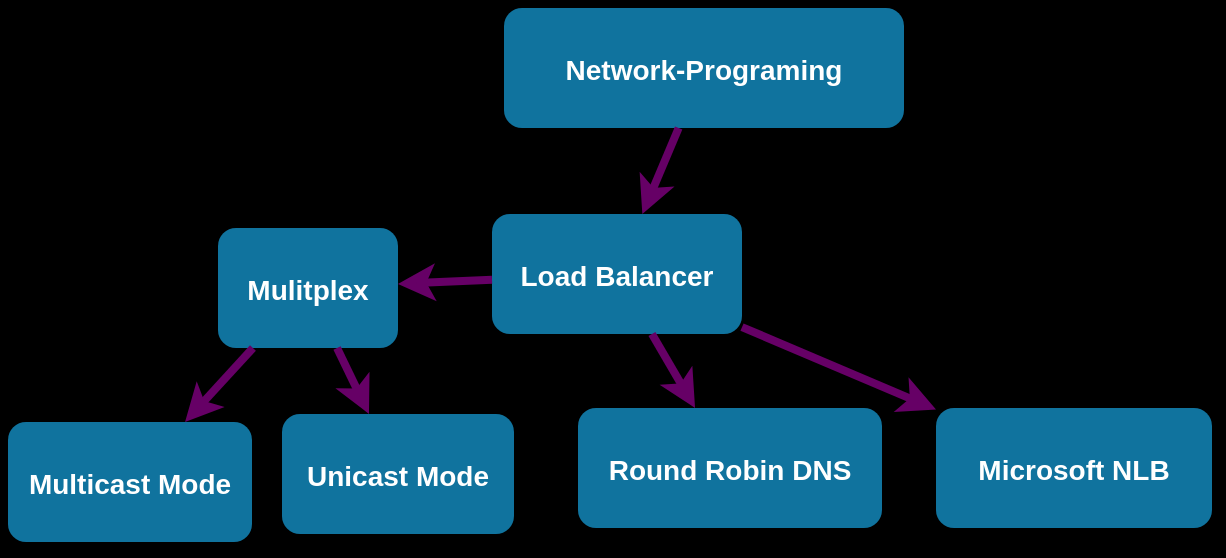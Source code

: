 <mxfile version="13.6.5" type="github">
  <diagram name="Page-1" id="97916047-d0de-89f5-080d-49f4d83e522f">
    <mxGraphModel dx="769" dy="647" grid="0" gridSize="10" guides="1" tooltips="1" connect="1" arrows="1" fold="1" page="1" pageScale="1.5" pageWidth="1169" pageHeight="827" background="#000000" math="0" shadow="0">
      <root>
        <mxCell id="0" />
        <mxCell id="1" parent="0" />
        <mxCell id="2" value="Network-Programing" style="rounded=1;fillColor=#10739E;strokeColor=none;shadow=1;gradientColor=none;fontStyle=1;fontColor=#FFFFFF;fontSize=14;" parent="1" vertex="1">
          <mxGeometry x="740" y="500" width="200" height="60" as="geometry" />
        </mxCell>
        <mxCell id="3" value="Load Balancer" style="rounded=1;fillColor=#10739E;strokeColor=none;shadow=1;gradientColor=none;fontStyle=1;fontColor=#FFFFFF;fontSize=14;" parent="1" vertex="1">
          <mxGeometry x="734" y="603" width="125" height="60" as="geometry" />
        </mxCell>
        <mxCell id="7GsyTBJHXm9AGmfxwri3-55" value="Round Robin DNS" style="rounded=1;fillColor=#10739E;strokeColor=none;shadow=1;gradientColor=none;fontStyle=1;fontColor=#FFFFFF;fontSize=14;" vertex="1" parent="1">
          <mxGeometry x="777" y="700" width="152" height="60" as="geometry" />
        </mxCell>
        <mxCell id="7GsyTBJHXm9AGmfxwri3-57" value="Microsoft NLB" style="rounded=1;fillColor=#10739E;strokeColor=none;shadow=1;gradientColor=none;fontStyle=1;fontColor=#FFFFFF;fontSize=14;" vertex="1" parent="1">
          <mxGeometry x="956" y="700" width="138" height="60" as="geometry" />
        </mxCell>
        <mxCell id="7GsyTBJHXm9AGmfxwri3-59" value="" style="endArrow=classic;html=1;strokeColor=#660066;strokeWidth=4;" edge="1" parent="1" source="3" target="7GsyTBJHXm9AGmfxwri3-55">
          <mxGeometry width="50" height="50" relative="1" as="geometry">
            <mxPoint x="750" y="850" as="sourcePoint" />
            <mxPoint x="800" y="800" as="targetPoint" />
          </mxGeometry>
        </mxCell>
        <mxCell id="7GsyTBJHXm9AGmfxwri3-60" value="" style="endArrow=classic;html=1;strokeColor=#660066;rounded=0;strokeWidth=4;" edge="1" parent="1" source="3" target="7GsyTBJHXm9AGmfxwri3-57">
          <mxGeometry width="50" height="50" relative="1" as="geometry">
            <mxPoint x="820" y="870" as="sourcePoint" />
            <mxPoint x="870" y="820" as="targetPoint" />
          </mxGeometry>
        </mxCell>
        <mxCell id="7GsyTBJHXm9AGmfxwri3-61" value="" style="endArrow=classic;html=1;strokeWidth=4;strokeColor=#660066;" edge="1" parent="1" source="2" target="3">
          <mxGeometry width="50" height="50" relative="1" as="geometry">
            <mxPoint x="540" y="510" as="sourcePoint" />
            <mxPoint x="590" y="460" as="targetPoint" />
          </mxGeometry>
        </mxCell>
        <mxCell id="7GsyTBJHXm9AGmfxwri3-62" value="Mulitplex" style="rounded=1;fillColor=#10739E;strokeColor=none;shadow=1;gradientColor=none;fontStyle=1;fontColor=#FFFFFF;fontSize=14;" vertex="1" parent="1">
          <mxGeometry x="597" y="610" width="90" height="60" as="geometry" />
        </mxCell>
        <mxCell id="7GsyTBJHXm9AGmfxwri3-64" value="" style="endArrow=classic;html=1;strokeColor=#660066;strokeWidth=4;" edge="1" parent="1" source="3" target="7GsyTBJHXm9AGmfxwri3-62">
          <mxGeometry width="50" height="50" relative="1" as="geometry">
            <mxPoint x="555" y="476" as="sourcePoint" />
            <mxPoint x="507" y="516" as="targetPoint" />
          </mxGeometry>
        </mxCell>
        <mxCell id="7GsyTBJHXm9AGmfxwri3-65" value="Unicast Mode" style="rounded=1;fillColor=#10739E;strokeColor=none;shadow=1;gradientColor=none;fontStyle=1;fontColor=#FFFFFF;fontSize=14;" vertex="1" parent="1">
          <mxGeometry x="629" y="703" width="116" height="60" as="geometry" />
        </mxCell>
        <mxCell id="7GsyTBJHXm9AGmfxwri3-66" value="" style="endArrow=classic;html=1;strokeColor=#660066;strokeWidth=4;" edge="1" parent="1" target="7GsyTBJHXm9AGmfxwri3-65" source="7GsyTBJHXm9AGmfxwri3-62">
          <mxGeometry width="50" height="50" relative="1" as="geometry">
            <mxPoint x="541" y="588" as="sourcePoint" />
            <mxPoint x="493" y="628" as="targetPoint" />
          </mxGeometry>
        </mxCell>
        <mxCell id="7GsyTBJHXm9AGmfxwri3-67" value="Multicast Mode" style="rounded=1;fillColor=#10739E;strokeColor=none;shadow=1;gradientColor=none;fontStyle=1;fontColor=#FFFFFF;fontSize=14;" vertex="1" parent="1">
          <mxGeometry x="492" y="707" width="122" height="60" as="geometry" />
        </mxCell>
        <mxCell id="7GsyTBJHXm9AGmfxwri3-68" value="" style="endArrow=classic;html=1;strokeColor=#660066;strokeWidth=4;" edge="1" parent="1" target="7GsyTBJHXm9AGmfxwri3-67" source="7GsyTBJHXm9AGmfxwri3-62">
          <mxGeometry width="50" height="50" relative="1" as="geometry">
            <mxPoint x="250.101" y="468" as="sourcePoint" />
            <mxPoint x="262" y="566" as="targetPoint" />
          </mxGeometry>
        </mxCell>
      </root>
    </mxGraphModel>
  </diagram>
</mxfile>
